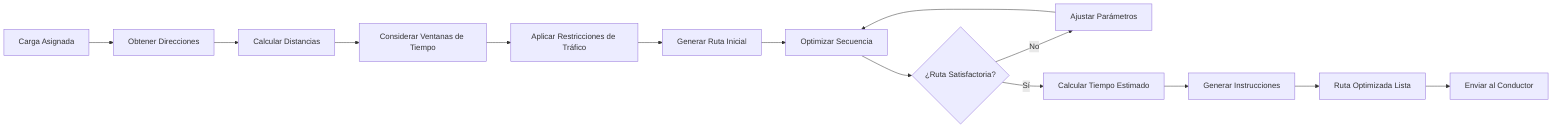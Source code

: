 graph LR
    A[Carga Asignada] --> B[Obtener Direcciones]
    B --> C[Calcular Distancias]
    C --> D[Considerar Ventanas de Tiempo]
    D --> E[Aplicar Restricciones de Tráfico]
    E --> F[Generar Ruta Inicial]
    F --> G[Optimizar Secuencia]
    G --> H{¿Ruta Satisfactoria?}
    H -->|No| I[Ajustar Parámetros]
    I --> G
    H -->|Sí| J[Calcular Tiempo Estimado]
    J --> K[Generar Instrucciones]
    K --> L[Ruta Optimizada Lista]
    L --> M[Enviar al Conductor]
